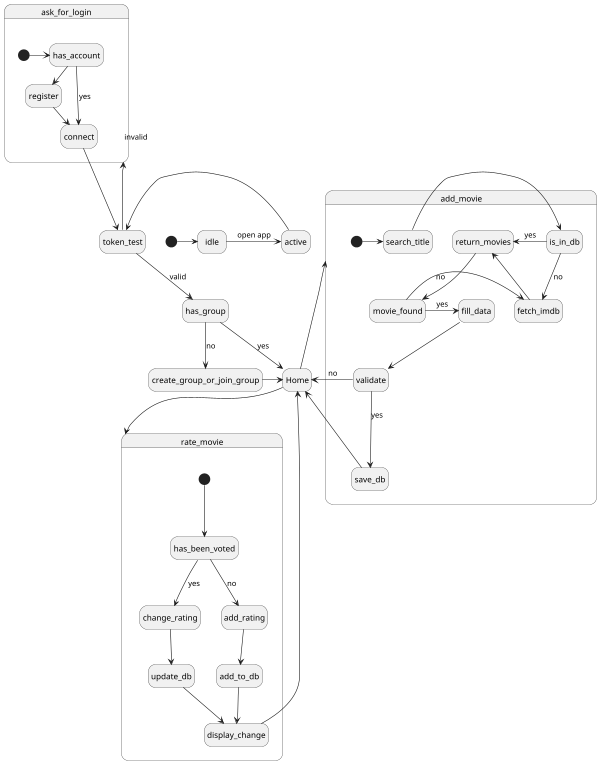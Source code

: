@startuml state
hide empty description

scale 600 width

[*] -> idle
idle -> active : open app
active -> token_test

token_test --> ask_for_login : invalid
token_test --> has_group : valid

has_group -> Home : yes
has_group --> create_group_or_join_group : no

create_group_or_join_group -> Home

state ask_for_login {
    [*] -> has_account

    has_account -> register : no
    has_account --> connect : yes


    register -> connect

    connect --> token_test
}

Home -> add_movie

state add_movie {
    [*] -> search_title
    search_title -> is_in_db

    is_in_db -> return_movies : yes
    is_in_db --> fetch_imdb : no

    fetch_imdb -> return_movies

    return_movies --> movie_found

    movie_found -> fetch_imdb : no

    movie_found -> fill_data : yes

    fill_data --> validate

    validate --> save_db : yes
    save_db -> Home 

    validate -> Home : no

}

Home --> rate_movie

state rate_movie {
    [*] --> has_been_voted

    has_been_voted --> change_rating : yes
    has_been_voted --> add_rating : no

    change_rating --> update_db

    add_rating --> add_to_db

    add_to_db --> display_change
    update_db --> display_change

    display_change -left-> Home
}



@endumls